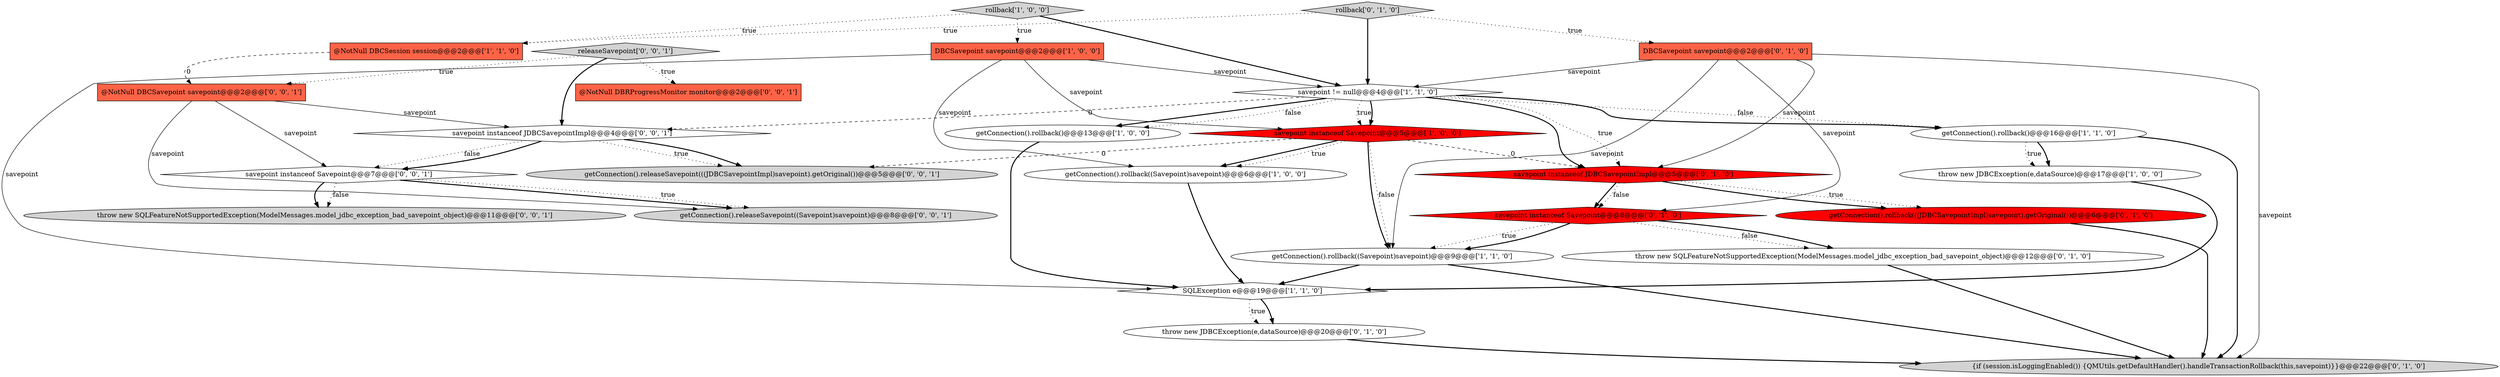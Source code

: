 digraph {
4 [style = filled, label = "getConnection().rollback()@@@13@@@['1', '0', '0']", fillcolor = white, shape = ellipse image = "AAA0AAABBB1BBB"];
16 [style = filled, label = "savepoint instanceof Savepoint@@@8@@@['0', '1', '0']", fillcolor = red, shape = diamond image = "AAA1AAABBB2BBB"];
26 [style = filled, label = "getConnection().releaseSavepoint((Savepoint)savepoint)@@@8@@@['0', '0', '1']", fillcolor = lightgray, shape = ellipse image = "AAA0AAABBB3BBB"];
12 [style = filled, label = "throw new JDBCException(e,dataSource)@@@20@@@['0', '1', '0']", fillcolor = white, shape = ellipse image = "AAA0AAABBB2BBB"];
5 [style = filled, label = "getConnection().rollback()@@@16@@@['1', '1', '0']", fillcolor = white, shape = ellipse image = "AAA0AAABBB1BBB"];
13 [style = filled, label = "DBCSavepoint savepoint@@@2@@@['0', '1', '0']", fillcolor = tomato, shape = box image = "AAA0AAABBB2BBB"];
24 [style = filled, label = "releaseSavepoint['0', '0', '1']", fillcolor = lightgray, shape = diamond image = "AAA0AAABBB3BBB"];
2 [style = filled, label = "throw new JDBCException(e,dataSource)@@@17@@@['1', '0', '0']", fillcolor = white, shape = ellipse image = "AAA0AAABBB1BBB"];
9 [style = filled, label = "getConnection().rollback((Savepoint)savepoint)@@@9@@@['1', '1', '0']", fillcolor = white, shape = ellipse image = "AAA0AAABBB1BBB"];
20 [style = filled, label = "@NotNull DBCSavepoint savepoint@@@2@@@['0', '0', '1']", fillcolor = tomato, shape = box image = "AAA0AAABBB3BBB"];
0 [style = filled, label = "savepoint != null@@@4@@@['1', '1', '0']", fillcolor = white, shape = diamond image = "AAA0AAABBB1BBB"];
1 [style = filled, label = "DBCSavepoint savepoint@@@2@@@['1', '0', '0']", fillcolor = tomato, shape = box image = "AAA0AAABBB1BBB"];
22 [style = filled, label = "getConnection().releaseSavepoint(((JDBCSavepointImpl)savepoint).getOriginal())@@@5@@@['0', '0', '1']", fillcolor = lightgray, shape = ellipse image = "AAA0AAABBB3BBB"];
15 [style = filled, label = "{if (session.isLoggingEnabled()) {QMUtils.getDefaultHandler().handleTransactionRollback(this,savepoint)}}@@@22@@@['0', '1', '0']", fillcolor = lightgray, shape = ellipse image = "AAA0AAABBB2BBB"];
14 [style = filled, label = "throw new SQLFeatureNotSupportedException(ModelMessages.model_jdbc_exception_bad_savepoint_object)@@@12@@@['0', '1', '0']", fillcolor = white, shape = ellipse image = "AAA0AAABBB2BBB"];
17 [style = filled, label = "getConnection().rollback(((JDBCSavepointImpl)savepoint).getOriginal())@@@6@@@['0', '1', '0']", fillcolor = red, shape = ellipse image = "AAA1AAABBB2BBB"];
8 [style = filled, label = "savepoint instanceof Savepoint@@@5@@@['1', '0', '0']", fillcolor = red, shape = diamond image = "AAA1AAABBB1BBB"];
7 [style = filled, label = "SQLException e@@@19@@@['1', '1', '0']", fillcolor = white, shape = diamond image = "AAA0AAABBB1BBB"];
18 [style = filled, label = "rollback['0', '1', '0']", fillcolor = lightgray, shape = diamond image = "AAA0AAABBB2BBB"];
25 [style = filled, label = "throw new SQLFeatureNotSupportedException(ModelMessages.model_jdbc_exception_bad_savepoint_object)@@@11@@@['0', '0', '1']", fillcolor = lightgray, shape = ellipse image = "AAA0AAABBB3BBB"];
19 [style = filled, label = "@NotNull DBRProgressMonitor monitor@@@2@@@['0', '0', '1']", fillcolor = tomato, shape = box image = "AAA0AAABBB3BBB"];
23 [style = filled, label = "savepoint instanceof Savepoint@@@7@@@['0', '0', '1']", fillcolor = white, shape = diamond image = "AAA0AAABBB3BBB"];
3 [style = filled, label = "getConnection().rollback((Savepoint)savepoint)@@@6@@@['1', '0', '0']", fillcolor = white, shape = ellipse image = "AAA0AAABBB1BBB"];
11 [style = filled, label = "savepoint instanceof JDBCSavepointImpl@@@5@@@['0', '1', '0']", fillcolor = red, shape = diamond image = "AAA1AAABBB2BBB"];
10 [style = filled, label = "rollback['1', '0', '0']", fillcolor = lightgray, shape = diamond image = "AAA0AAABBB1BBB"];
21 [style = filled, label = "savepoint instanceof JDBCSavepointImpl@@@4@@@['0', '0', '1']", fillcolor = white, shape = diamond image = "AAA0AAABBB3BBB"];
6 [style = filled, label = "@NotNull DBCSession session@@@2@@@['1', '1', '0']", fillcolor = tomato, shape = box image = "AAA0AAABBB1BBB"];
11->16 [style = bold, label=""];
23->25 [style = bold, label=""];
10->6 [style = dotted, label="true"];
16->9 [style = dotted, label="true"];
13->16 [style = solid, label="savepoint"];
13->11 [style = solid, label="savepoint"];
7->12 [style = bold, label=""];
6->20 [style = dashed, label="0"];
8->3 [style = bold, label=""];
12->15 [style = bold, label=""];
23->26 [style = bold, label=""];
11->17 [style = dotted, label="true"];
0->4 [style = dotted, label="false"];
0->11 [style = bold, label=""];
5->15 [style = bold, label=""];
21->22 [style = dotted, label="true"];
1->3 [style = solid, label="savepoint"];
9->7 [style = bold, label=""];
20->21 [style = solid, label="savepoint"];
8->3 [style = dotted, label="true"];
4->7 [style = bold, label=""];
8->9 [style = dotted, label="false"];
7->12 [style = dotted, label="true"];
18->6 [style = dotted, label="true"];
0->8 [style = dotted, label="true"];
8->22 [style = dashed, label="0"];
11->16 [style = dotted, label="false"];
5->2 [style = bold, label=""];
23->26 [style = dotted, label="true"];
13->9 [style = solid, label="savepoint"];
23->25 [style = dotted, label="false"];
13->0 [style = solid, label="savepoint"];
3->7 [style = bold, label=""];
24->21 [style = bold, label=""];
0->4 [style = bold, label=""];
21->22 [style = bold, label=""];
9->15 [style = bold, label=""];
0->21 [style = dashed, label="0"];
24->20 [style = dotted, label="true"];
10->0 [style = bold, label=""];
0->5 [style = bold, label=""];
0->8 [style = bold, label=""];
8->9 [style = bold, label=""];
17->15 [style = bold, label=""];
0->5 [style = dotted, label="false"];
1->0 [style = solid, label="savepoint"];
16->14 [style = dotted, label="false"];
24->19 [style = dotted, label="true"];
11->17 [style = bold, label=""];
16->14 [style = bold, label=""];
1->7 [style = solid, label="savepoint"];
20->23 [style = solid, label="savepoint"];
20->26 [style = solid, label="savepoint"];
10->1 [style = dotted, label="true"];
2->7 [style = bold, label=""];
14->15 [style = bold, label=""];
8->11 [style = dashed, label="0"];
21->23 [style = dotted, label="false"];
1->8 [style = solid, label="savepoint"];
0->11 [style = dotted, label="true"];
18->0 [style = bold, label=""];
16->9 [style = bold, label=""];
13->15 [style = solid, label="savepoint"];
5->2 [style = dotted, label="true"];
18->13 [style = dotted, label="true"];
21->23 [style = bold, label=""];
}
